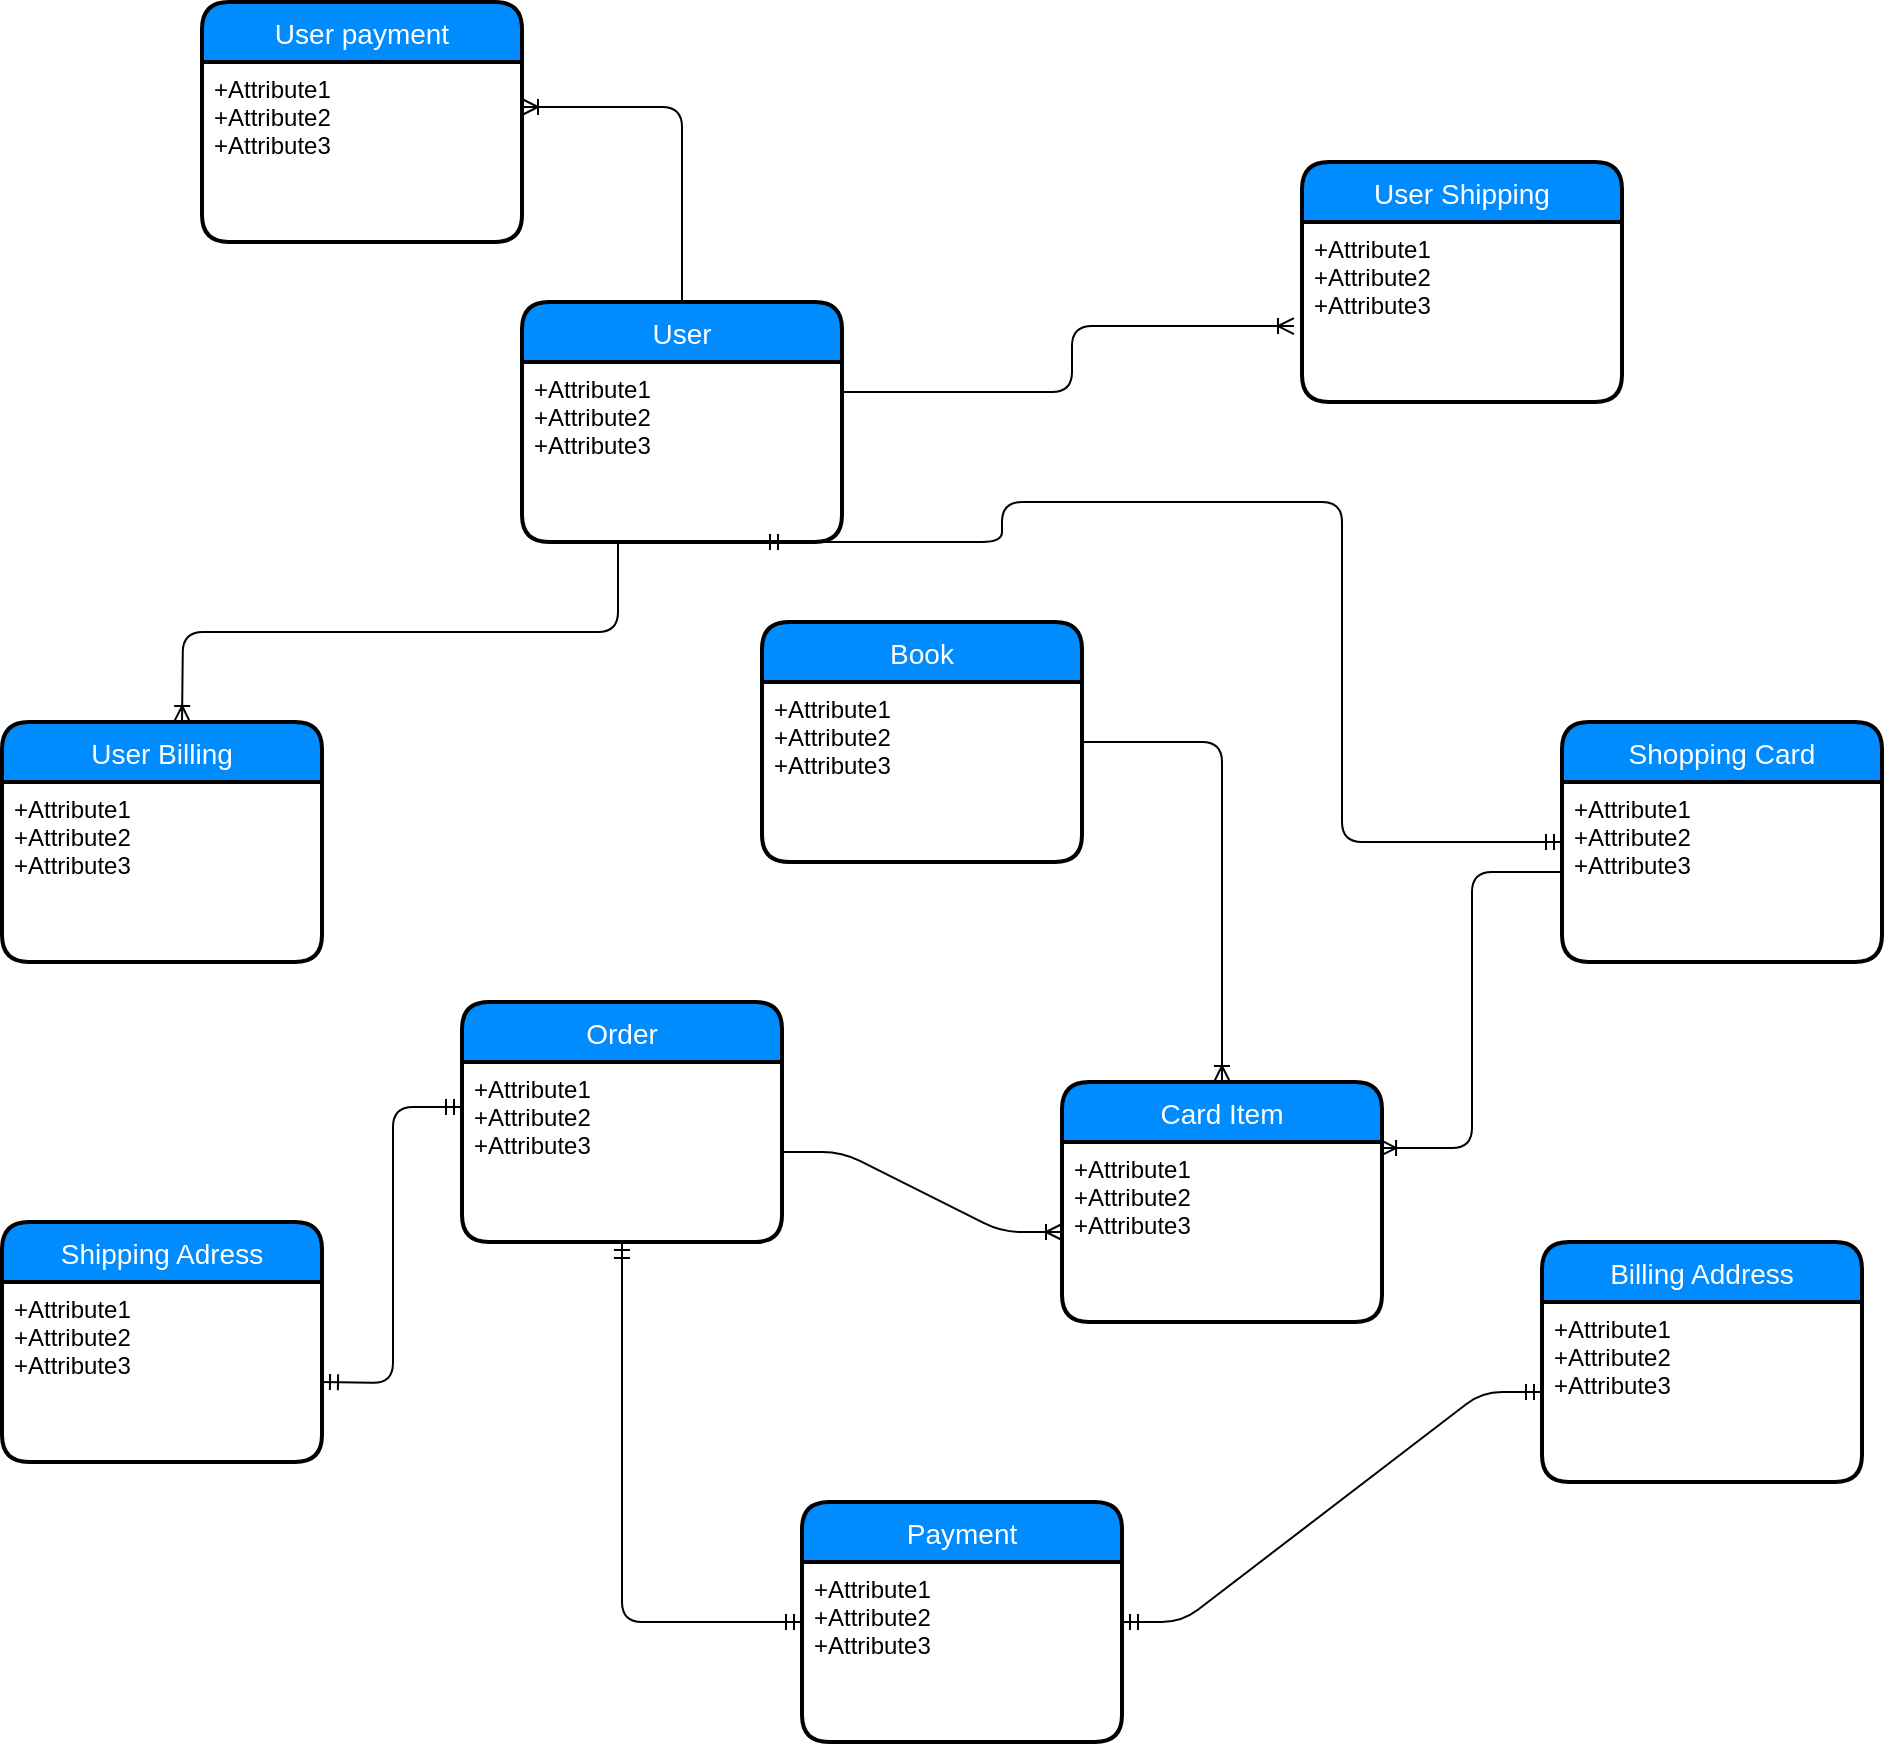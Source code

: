 <mxfile version="12.1.1" type="google" pages="1"><diagram name="Page-1" id="efa7a0a1-bf9b-a30e-e6df-94a7791c09e9"><mxGraphModel dx="2234" dy="737" grid="1" gridSize="10" guides="1" tooltips="1" connect="1" arrows="1" fold="1" page="1" pageScale="1" pageWidth="826" pageHeight="1169" background="#ffffff" math="0" shadow="0"><root><mxCell id="0"/><mxCell id="1" parent="0"/><mxCell id="RuwTeEiCh4GDnOe5VwW3-117" value="User" style="swimlane;childLayout=stackLayout;horizontal=1;startSize=30;horizontalStack=0;fillColor=#008cff;fontColor=#FFFFFF;rounded=1;fontSize=14;fontStyle=0;strokeWidth=2;resizeParent=0;resizeLast=1;shadow=0;dashed=0;align=center;" parent="1" vertex="1"><mxGeometry x="90" y="220" width="160" height="120" as="geometry"><mxRectangle x="90" y="220" width="60" height="30" as="alternateBounds"/></mxGeometry></mxCell><mxCell id="RuwTeEiCh4GDnOe5VwW3-118" value="+Attribute1&#xA;+Attribute2&#xA;+Attribute3" style="align=left;strokeColor=none;fillColor=none;spacingLeft=4;fontSize=12;verticalAlign=top;resizable=0;rotatable=0;part=1;" parent="RuwTeEiCh4GDnOe5VwW3-117" vertex="1"><mxGeometry y="30" width="160" height="90" as="geometry"/></mxCell><mxCell id="NdVikAJefrswMaFWk6ib-2" value="Book" style="swimlane;childLayout=stackLayout;horizontal=1;startSize=30;horizontalStack=0;fillColor=#008cff;fontColor=#FFFFFF;rounded=1;fontSize=14;fontStyle=0;strokeWidth=2;resizeParent=0;resizeLast=1;shadow=0;dashed=0;align=center;" parent="1" vertex="1"><mxGeometry x="210" y="380" width="160" height="120" as="geometry"><mxRectangle x="210" y="380" width="60" height="30" as="alternateBounds"/></mxGeometry></mxCell><mxCell id="NdVikAJefrswMaFWk6ib-3" value="+Attribute1&#xA;+Attribute2&#xA;+Attribute3" style="align=left;strokeColor=none;fillColor=none;spacingLeft=4;fontSize=12;verticalAlign=top;resizable=0;rotatable=0;part=1;" parent="NdVikAJefrswMaFWk6ib-2" vertex="1"><mxGeometry y="30" width="160" height="90" as="geometry"/></mxCell><mxCell id="NdVikAJefrswMaFWk6ib-8" value="User Shipping" style="swimlane;childLayout=stackLayout;horizontal=1;startSize=30;horizontalStack=0;fillColor=#008cff;fontColor=#FFFFFF;rounded=1;fontSize=14;fontStyle=0;strokeWidth=2;resizeParent=0;resizeLast=1;shadow=0;dashed=0;align=center;" parent="1" vertex="1"><mxGeometry x="480" y="150" width="160" height="120" as="geometry"><mxRectangle x="480" y="150" width="120" height="30" as="alternateBounds"/></mxGeometry></mxCell><mxCell id="NdVikAJefrswMaFWk6ib-9" value="+Attribute1&#xA;+Attribute2&#xA;+Attribute3" style="align=left;strokeColor=none;fillColor=none;spacingLeft=4;fontSize=12;verticalAlign=top;resizable=0;rotatable=0;part=1;" parent="NdVikAJefrswMaFWk6ib-8" vertex="1"><mxGeometry y="30" width="160" height="90" as="geometry"/></mxCell><mxCell id="NdVikAJefrswMaFWk6ib-10" value="User Billing" style="swimlane;childLayout=stackLayout;horizontal=1;startSize=30;horizontalStack=0;fillColor=#008cff;fontColor=#FFFFFF;rounded=1;fontSize=14;fontStyle=0;strokeWidth=2;resizeParent=0;resizeLast=1;shadow=0;dashed=0;align=center;" parent="1" vertex="1"><mxGeometry x="-170" y="430" width="160" height="120" as="geometry"><mxRectangle x="-170" y="430" width="100" height="30" as="alternateBounds"/></mxGeometry></mxCell><mxCell id="NdVikAJefrswMaFWk6ib-11" value="+Attribute1&#xA;+Attribute2&#xA;+Attribute3" style="align=left;strokeColor=none;fillColor=none;spacingLeft=4;fontSize=12;verticalAlign=top;resizable=0;rotatable=0;part=1;" parent="NdVikAJefrswMaFWk6ib-10" vertex="1"><mxGeometry y="30" width="160" height="90" as="geometry"/></mxCell><mxCell id="XWIWVid8LmN0TY1LuFqx-1" value="Shopping Card" style="swimlane;childLayout=stackLayout;horizontal=1;startSize=30;horizontalStack=0;fillColor=#008cff;fontColor=#FFFFFF;rounded=1;fontSize=14;fontStyle=0;strokeWidth=2;resizeParent=0;resizeLast=1;shadow=0;dashed=0;align=center;" vertex="1" parent="1"><mxGeometry x="610" y="430" width="160" height="120" as="geometry"><mxRectangle x="610" y="430" width="60" height="30" as="alternateBounds"/></mxGeometry></mxCell><mxCell id="XWIWVid8LmN0TY1LuFqx-2" value="+Attribute1&#xA;+Attribute2&#xA;+Attribute3" style="align=left;strokeColor=none;fillColor=none;spacingLeft=4;fontSize=12;verticalAlign=top;resizable=0;rotatable=0;part=1;" vertex="1" parent="XWIWVid8LmN0TY1LuFqx-1"><mxGeometry y="30" width="160" height="90" as="geometry"/></mxCell><mxCell id="XWIWVid8LmN0TY1LuFqx-3" value="Shipping Adress" style="swimlane;childLayout=stackLayout;horizontal=1;startSize=30;horizontalStack=0;fillColor=#008cff;fontColor=#FFFFFF;rounded=1;fontSize=14;fontStyle=0;strokeWidth=2;resizeParent=0;resizeLast=1;shadow=0;dashed=0;align=center;" vertex="1" parent="1"><mxGeometry x="-170" y="680" width="160" height="120" as="geometry"><mxRectangle x="210" y="415" width="60" height="30" as="alternateBounds"/></mxGeometry></mxCell><mxCell id="XWIWVid8LmN0TY1LuFqx-4" value="+Attribute1&#xA;+Attribute2&#xA;+Attribute3" style="align=left;strokeColor=none;fillColor=none;spacingLeft=4;fontSize=12;verticalAlign=top;resizable=0;rotatable=0;part=1;" vertex="1" parent="XWIWVid8LmN0TY1LuFqx-3"><mxGeometry y="30" width="160" height="90" as="geometry"/></mxCell><mxCell id="XWIWVid8LmN0TY1LuFqx-7" value="Order" style="swimlane;childLayout=stackLayout;horizontal=1;startSize=30;horizontalStack=0;fillColor=#008cff;fontColor=#FFFFFF;rounded=1;fontSize=14;fontStyle=0;strokeWidth=2;resizeParent=0;resizeLast=1;shadow=0;dashed=0;align=center;" vertex="1" parent="1"><mxGeometry x="60" y="570" width="160" height="120" as="geometry"><mxRectangle x="60" y="570" width="60" height="30" as="alternateBounds"/></mxGeometry></mxCell><mxCell id="XWIWVid8LmN0TY1LuFqx-8" value="+Attribute1&#xA;+Attribute2&#xA;+Attribute3" style="align=left;strokeColor=none;fillColor=none;spacingLeft=4;fontSize=12;verticalAlign=top;resizable=0;rotatable=0;part=1;" vertex="1" parent="XWIWVid8LmN0TY1LuFqx-7"><mxGeometry y="30" width="160" height="90" as="geometry"/></mxCell><mxCell id="XWIWVid8LmN0TY1LuFqx-11" value="Billing Address" style="swimlane;childLayout=stackLayout;horizontal=1;startSize=30;horizontalStack=0;fillColor=#008cff;fontColor=#FFFFFF;rounded=1;fontSize=14;fontStyle=0;strokeWidth=2;resizeParent=0;resizeLast=1;shadow=0;dashed=0;align=center;" vertex="1" parent="1"><mxGeometry x="600" y="690" width="160" height="120" as="geometry"><mxRectangle x="210" y="415" width="60" height="30" as="alternateBounds"/></mxGeometry></mxCell><mxCell id="XWIWVid8LmN0TY1LuFqx-12" value="+Attribute1&#xA;+Attribute2&#xA;+Attribute3" style="align=left;strokeColor=none;fillColor=none;spacingLeft=4;fontSize=12;verticalAlign=top;resizable=0;rotatable=0;part=1;" vertex="1" parent="XWIWVid8LmN0TY1LuFqx-11"><mxGeometry y="30" width="160" height="90" as="geometry"/></mxCell><mxCell id="XWIWVid8LmN0TY1LuFqx-19" value="Payment" style="swimlane;childLayout=stackLayout;horizontal=1;startSize=30;horizontalStack=0;fillColor=#008cff;fontColor=#FFFFFF;rounded=1;fontSize=14;fontStyle=0;strokeWidth=2;resizeParent=0;resizeLast=1;shadow=0;dashed=0;align=center;" vertex="1" parent="1"><mxGeometry x="230" y="820" width="160" height="120" as="geometry"><mxRectangle x="230" y="820" width="60" height="30" as="alternateBounds"/></mxGeometry></mxCell><mxCell id="XWIWVid8LmN0TY1LuFqx-20" value="+Attribute1&#xA;+Attribute2&#xA;+Attribute3" style="align=left;strokeColor=none;fillColor=none;spacingLeft=4;fontSize=12;verticalAlign=top;resizable=0;rotatable=0;part=1;" vertex="1" parent="XWIWVid8LmN0TY1LuFqx-19"><mxGeometry y="30" width="160" height="90" as="geometry"/></mxCell><mxCell id="XWIWVid8LmN0TY1LuFqx-21" value="User payment" style="swimlane;childLayout=stackLayout;horizontal=1;startSize=30;horizontalStack=0;fillColor=#008cff;fontColor=#FFFFFF;rounded=1;fontSize=14;fontStyle=0;strokeWidth=2;resizeParent=0;resizeLast=1;shadow=0;dashed=0;align=center;" vertex="1" parent="1"><mxGeometry x="-70" y="70" width="160" height="120" as="geometry"><mxRectangle x="-70" y="70" width="60" height="30" as="alternateBounds"/></mxGeometry></mxCell><mxCell id="XWIWVid8LmN0TY1LuFqx-22" value="+Attribute1&#xA;+Attribute2&#xA;+Attribute3" style="align=left;strokeColor=none;fillColor=none;spacingLeft=4;fontSize=12;verticalAlign=top;resizable=0;rotatable=0;part=1;" vertex="1" parent="XWIWVid8LmN0TY1LuFqx-21"><mxGeometry y="30" width="160" height="90" as="geometry"/></mxCell><mxCell id="XWIWVid8LmN0TY1LuFqx-28" value="" style="fontSize=12;html=1;endArrow=ERoneToMany;exitX=1.006;exitY=0.167;exitDx=0;exitDy=0;entryX=-0.025;entryY=0.578;entryDx=0;entryDy=0;entryPerimeter=0;exitPerimeter=0;edgeStyle=orthogonalEdgeStyle;" edge="1" parent="1" source="RuwTeEiCh4GDnOe5VwW3-118" target="NdVikAJefrswMaFWk6ib-9"><mxGeometry width="100" height="100" relative="1" as="geometry"><mxPoint x="470" y="290" as="sourcePoint"/><mxPoint x="570" y="190" as="targetPoint"/></mxGeometry></mxCell><mxCell id="XWIWVid8LmN0TY1LuFqx-29" value="" style="edgeStyle=orthogonalEdgeStyle;fontSize=12;html=1;endArrow=ERoneToMany;exitX=0.3;exitY=1.011;exitDx=0;exitDy=0;exitPerimeter=0;" edge="1" parent="1" source="RuwTeEiCh4GDnOe5VwW3-118"><mxGeometry width="100" height="100" relative="1" as="geometry"><mxPoint x="40" y="410" as="sourcePoint"/><mxPoint x="-80" y="430" as="targetPoint"/></mxGeometry></mxCell><mxCell id="XWIWVid8LmN0TY1LuFqx-32" value="" style="edgeStyle=orthogonalEdgeStyle;fontSize=12;html=1;endArrow=ERmandOne;startArrow=ERmandOne;entryX=0.75;entryY=1;entryDx=0;entryDy=0;exitX=0;exitY=0.5;exitDx=0;exitDy=0;" edge="1" parent="1" source="XWIWVid8LmN0TY1LuFqx-1" target="RuwTeEiCh4GDnOe5VwW3-118"><mxGeometry width="100" height="100" relative="1" as="geometry"><mxPoint x="460" y="440" as="sourcePoint"/><mxPoint x="560" y="340" as="targetPoint"/><Array as="points"><mxPoint x="500" y="490"/><mxPoint x="500" y="320"/><mxPoint x="330" y="320"/></Array></mxGeometry></mxCell><mxCell id="XWIWVid8LmN0TY1LuFqx-33" value="Card Item" style="swimlane;childLayout=stackLayout;horizontal=1;startSize=30;horizontalStack=0;fillColor=#008cff;fontColor=#FFFFFF;rounded=1;fontSize=14;fontStyle=0;strokeWidth=2;resizeParent=0;resizeLast=1;shadow=0;dashed=0;align=center;" vertex="1" parent="1"><mxGeometry x="360" y="610" width="160" height="120" as="geometry"><mxRectangle x="90" y="610" width="60" height="30" as="alternateBounds"/></mxGeometry></mxCell><mxCell id="XWIWVid8LmN0TY1LuFqx-34" value="+Attribute1&#xA;+Attribute2&#xA;+Attribute3" style="align=left;strokeColor=none;fillColor=none;spacingLeft=4;fontSize=12;verticalAlign=top;resizable=0;rotatable=0;part=1;" vertex="1" parent="XWIWVid8LmN0TY1LuFqx-33"><mxGeometry y="30" width="160" height="90" as="geometry"/></mxCell><mxCell id="XWIWVid8LmN0TY1LuFqx-35" value="" style="fontSize=12;html=1;endArrow=ERoneToMany;entryX=0.5;entryY=0;entryDx=0;entryDy=0;exitX=1;exitY=0.5;exitDx=0;exitDy=0;edgeStyle=elbowEdgeStyle;elbow=vertical;" edge="1" parent="1" source="NdVikAJefrswMaFWk6ib-2" target="XWIWVid8LmN0TY1LuFqx-33"><mxGeometry width="100" height="100" relative="1" as="geometry"><mxPoint x="380" y="600" as="sourcePoint"/><mxPoint x="480" y="500" as="targetPoint"/><Array as="points"><mxPoint x="440" y="440"/><mxPoint x="450" y="440"/></Array></mxGeometry></mxCell><mxCell id="XWIWVid8LmN0TY1LuFqx-37" value="" style="edgeStyle=orthogonalEdgeStyle;fontSize=12;html=1;endArrow=ERoneToMany;exitX=0;exitY=0.5;exitDx=0;exitDy=0;entryX=0.994;entryY=0.033;entryDx=0;entryDy=0;entryPerimeter=0;" edge="1" parent="1" source="XWIWVid8LmN0TY1LuFqx-2" target="XWIWVid8LmN0TY1LuFqx-34"><mxGeometry width="100" height="100" relative="1" as="geometry"><mxPoint x="520" y="650" as="sourcePoint"/><mxPoint x="620" y="550" as="targetPoint"/></mxGeometry></mxCell><mxCell id="XWIWVid8LmN0TY1LuFqx-38" value="" style="edgeStyle=entityRelationEdgeStyle;fontSize=12;html=1;endArrow=ERoneToMany;exitX=1;exitY=0.5;exitDx=0;exitDy=0;entryX=0;entryY=0.5;entryDx=0;entryDy=0;" edge="1" parent="1" source="XWIWVid8LmN0TY1LuFqx-8" target="XWIWVid8LmN0TY1LuFqx-34"><mxGeometry width="100" height="100" relative="1" as="geometry"><mxPoint x="260" y="750" as="sourcePoint"/><mxPoint x="360" y="650" as="targetPoint"/></mxGeometry></mxCell><mxCell id="XWIWVid8LmN0TY1LuFqx-39" value="" style="edgeStyle=orthogonalEdgeStyle;fontSize=12;html=1;endArrow=ERmandOne;startArrow=ERmandOne;entryX=0;entryY=0.25;entryDx=0;entryDy=0;" edge="1" parent="1" target="XWIWVid8LmN0TY1LuFqx-8"><mxGeometry width="100" height="100" relative="1" as="geometry"><mxPoint x="-10" y="760" as="sourcePoint"/><mxPoint x="90" y="660" as="targetPoint"/></mxGeometry></mxCell><mxCell id="XWIWVid8LmN0TY1LuFqx-40" value="" style="edgeStyle=orthogonalEdgeStyle;fontSize=12;html=1;endArrow=ERmandOne;startArrow=ERmandOne;entryX=0.5;entryY=1;entryDx=0;entryDy=0;exitX=0;exitY=0.333;exitDx=0;exitDy=0;exitPerimeter=0;" edge="1" parent="1" source="XWIWVid8LmN0TY1LuFqx-20" target="XWIWVid8LmN0TY1LuFqx-7"><mxGeometry width="100" height="100" relative="1" as="geometry"><mxPoint x="220" y="890" as="sourcePoint"/><mxPoint x="310" y="730" as="targetPoint"/></mxGeometry></mxCell><mxCell id="XWIWVid8LmN0TY1LuFqx-42" value="" style="edgeStyle=entityRelationEdgeStyle;fontSize=12;html=1;endArrow=ERmandOne;startArrow=ERmandOne;exitX=1;exitY=0.5;exitDx=0;exitDy=0;" edge="1" parent="1" source="XWIWVid8LmN0TY1LuFqx-19" target="XWIWVid8LmN0TY1LuFqx-12"><mxGeometry width="100" height="100" relative="1" as="geometry"><mxPoint x="440" y="870" as="sourcePoint"/><mxPoint x="540" y="770" as="targetPoint"/></mxGeometry></mxCell><mxCell id="XWIWVid8LmN0TY1LuFqx-26" value="" style="fontSize=12;html=1;endArrow=ERoneToMany;exitX=0.5;exitY=0;exitDx=0;exitDy=0;entryX=1;entryY=0.25;entryDx=0;entryDy=0;edgeStyle=orthogonalEdgeStyle;" edge="1" parent="1" source="RuwTeEiCh4GDnOe5VwW3-117" target="XWIWVid8LmN0TY1LuFqx-22"><mxGeometry width="100" height="100" relative="1" as="geometry"><mxPoint x="40" y="120" as="sourcePoint"/><mxPoint x="140" y="50" as="targetPoint"/></mxGeometry></mxCell></root></mxGraphModel></diagram></mxfile>